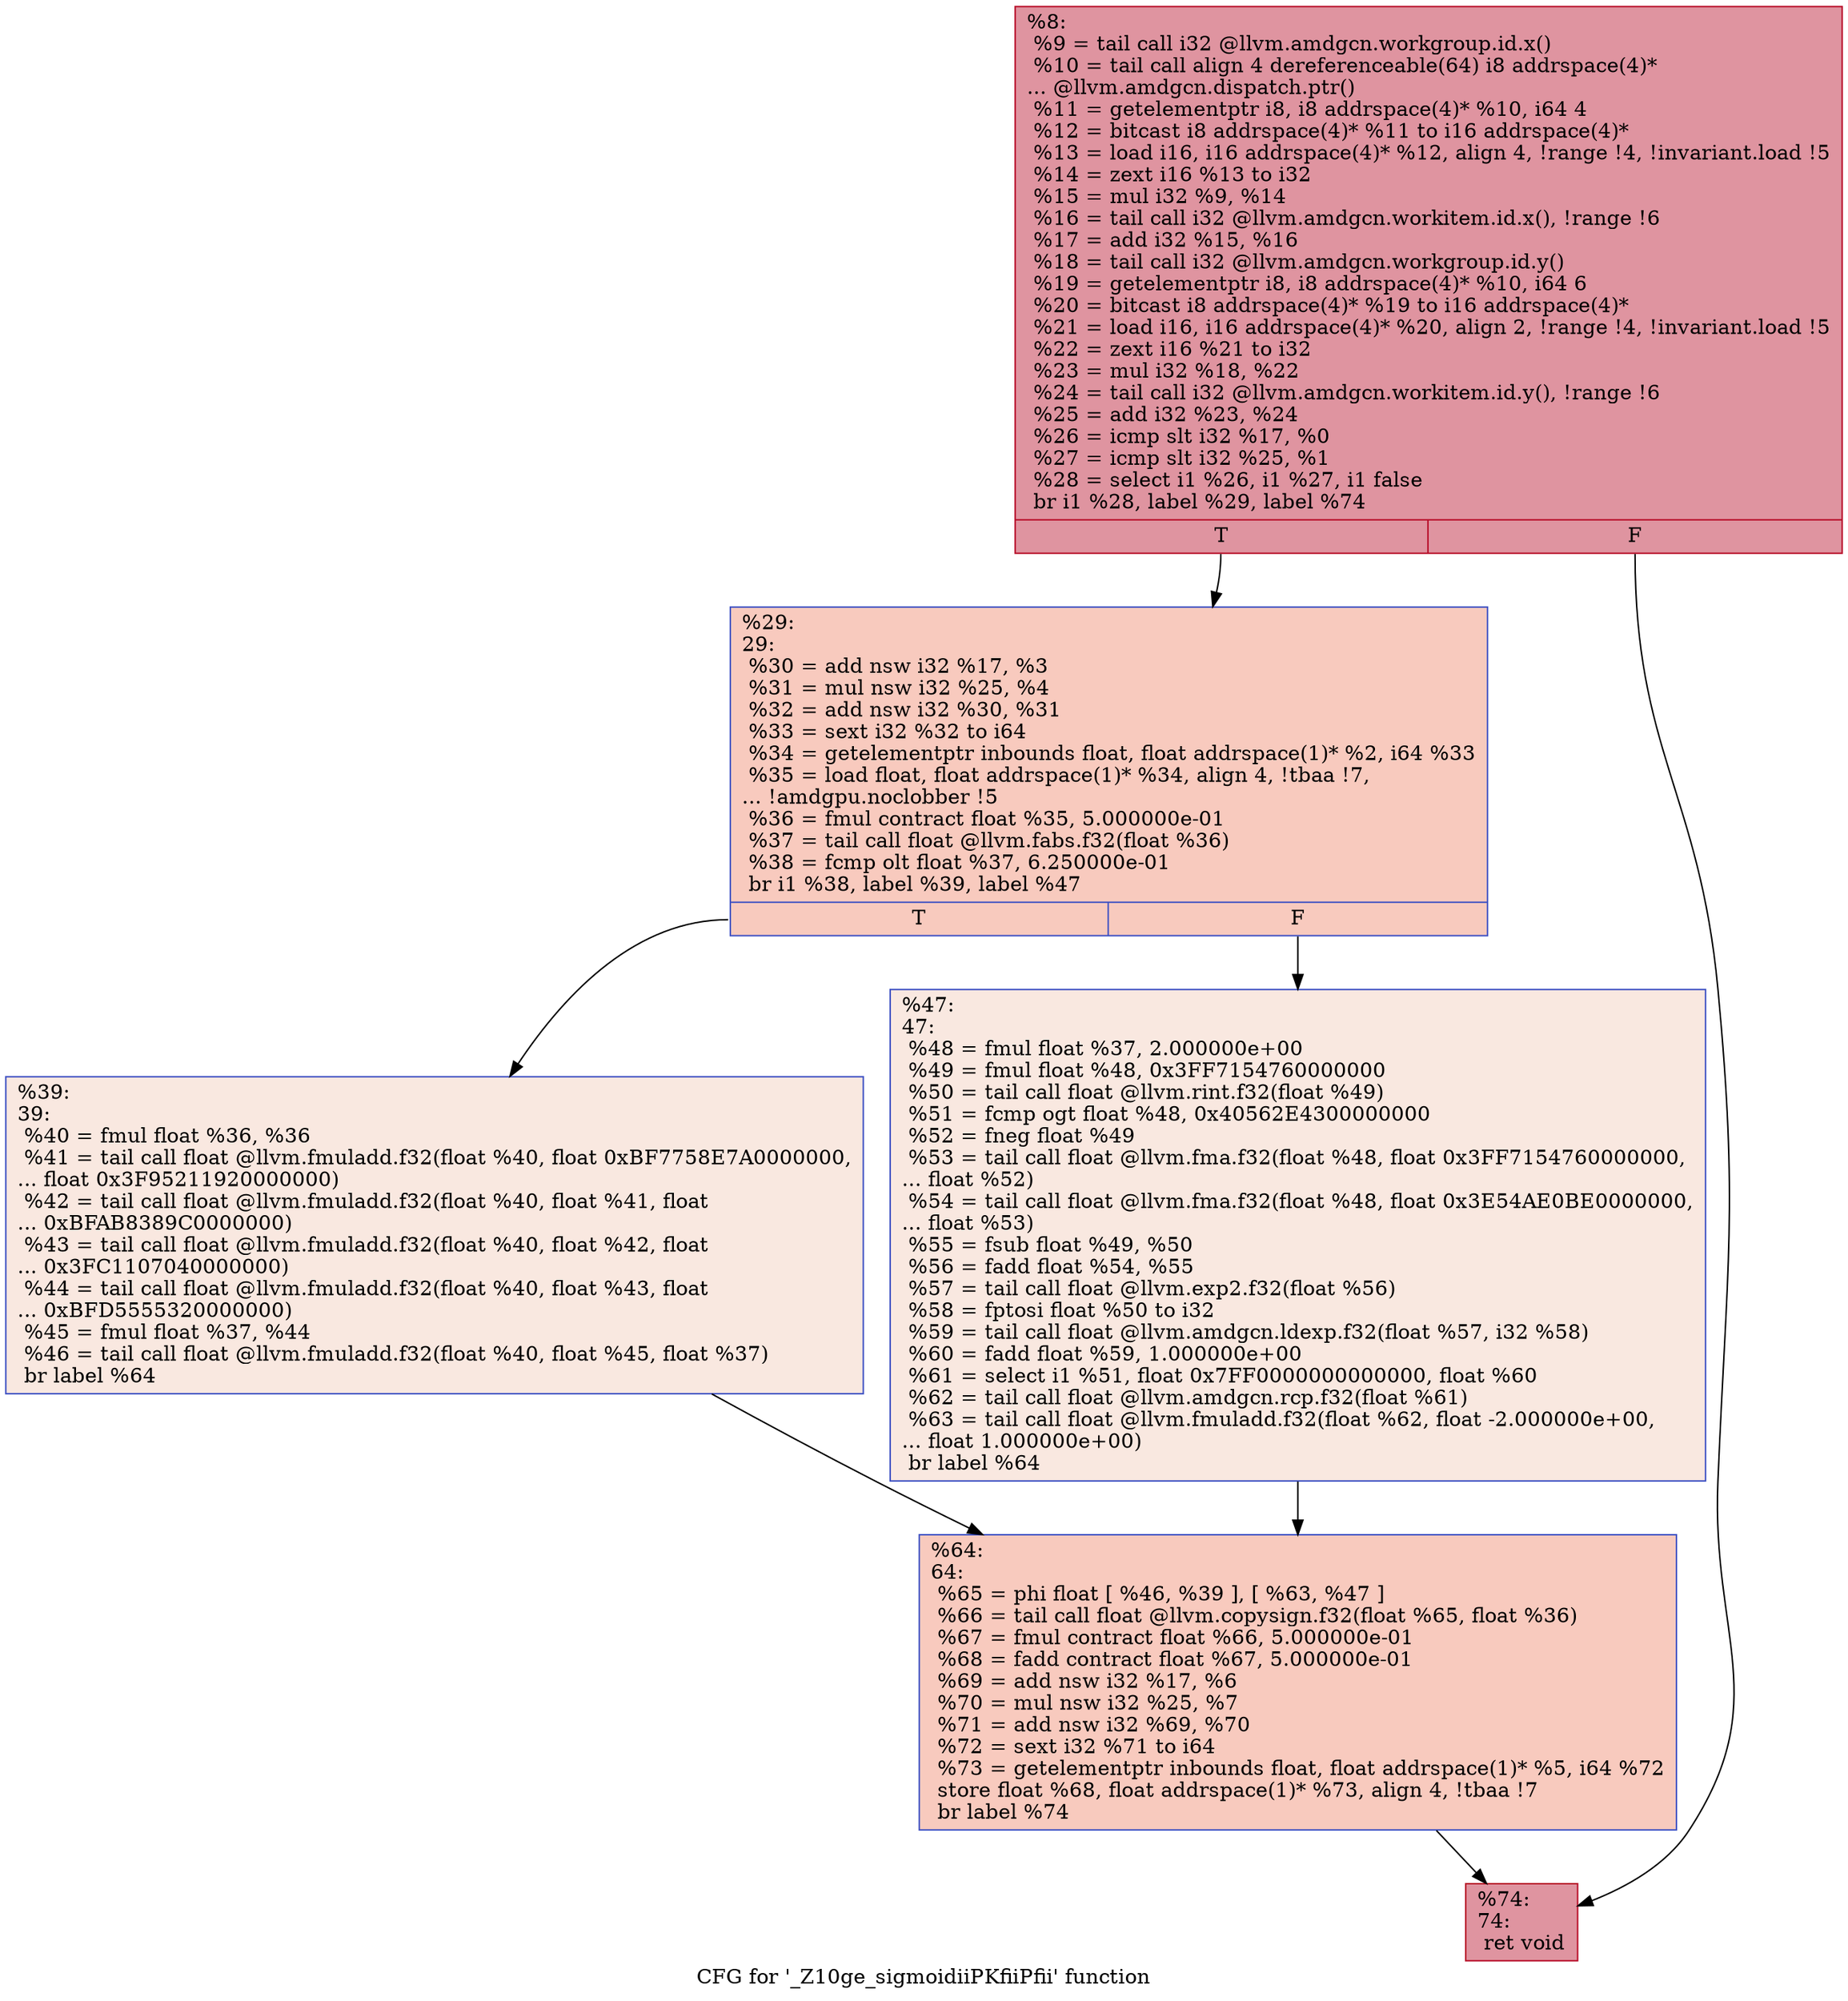 digraph "CFG for '_Z10ge_sigmoidiiPKfiiPfii' function" {
	label="CFG for '_Z10ge_sigmoidiiPKfiiPfii' function";

	Node0x6180150 [shape=record,color="#b70d28ff", style=filled, fillcolor="#b70d2870",label="{%8:\l  %9 = tail call i32 @llvm.amdgcn.workgroup.id.x()\l  %10 = tail call align 4 dereferenceable(64) i8 addrspace(4)*\l... @llvm.amdgcn.dispatch.ptr()\l  %11 = getelementptr i8, i8 addrspace(4)* %10, i64 4\l  %12 = bitcast i8 addrspace(4)* %11 to i16 addrspace(4)*\l  %13 = load i16, i16 addrspace(4)* %12, align 4, !range !4, !invariant.load !5\l  %14 = zext i16 %13 to i32\l  %15 = mul i32 %9, %14\l  %16 = tail call i32 @llvm.amdgcn.workitem.id.x(), !range !6\l  %17 = add i32 %15, %16\l  %18 = tail call i32 @llvm.amdgcn.workgroup.id.y()\l  %19 = getelementptr i8, i8 addrspace(4)* %10, i64 6\l  %20 = bitcast i8 addrspace(4)* %19 to i16 addrspace(4)*\l  %21 = load i16, i16 addrspace(4)* %20, align 2, !range !4, !invariant.load !5\l  %22 = zext i16 %21 to i32\l  %23 = mul i32 %18, %22\l  %24 = tail call i32 @llvm.amdgcn.workitem.id.y(), !range !6\l  %25 = add i32 %23, %24\l  %26 = icmp slt i32 %17, %0\l  %27 = icmp slt i32 %25, %1\l  %28 = select i1 %26, i1 %27, i1 false\l  br i1 %28, label %29, label %74\l|{<s0>T|<s1>F}}"];
	Node0x6180150:s0 -> Node0x6183b90;
	Node0x6180150:s1 -> Node0x6183c20;
	Node0x6183b90 [shape=record,color="#3d50c3ff", style=filled, fillcolor="#ef886b70",label="{%29:\l29:                                               \l  %30 = add nsw i32 %17, %3\l  %31 = mul nsw i32 %25, %4\l  %32 = add nsw i32 %30, %31\l  %33 = sext i32 %32 to i64\l  %34 = getelementptr inbounds float, float addrspace(1)* %2, i64 %33\l  %35 = load float, float addrspace(1)* %34, align 4, !tbaa !7,\l... !amdgpu.noclobber !5\l  %36 = fmul contract float %35, 5.000000e-01\l  %37 = tail call float @llvm.fabs.f32(float %36)\l  %38 = fcmp olt float %37, 6.250000e-01\l  br i1 %38, label %39, label %47\l|{<s0>T|<s1>F}}"];
	Node0x6183b90:s0 -> Node0x61850b0;
	Node0x6183b90:s1 -> Node0x6185140;
	Node0x61850b0 [shape=record,color="#3d50c3ff", style=filled, fillcolor="#f1ccb870",label="{%39:\l39:                                               \l  %40 = fmul float %36, %36\l  %41 = tail call float @llvm.fmuladd.f32(float %40, float 0xBF7758E7A0000000,\l... float 0x3F95211920000000)\l  %42 = tail call float @llvm.fmuladd.f32(float %40, float %41, float\l... 0xBFAB8389C0000000)\l  %43 = tail call float @llvm.fmuladd.f32(float %40, float %42, float\l... 0x3FC1107040000000)\l  %44 = tail call float @llvm.fmuladd.f32(float %40, float %43, float\l... 0xBFD5555320000000)\l  %45 = fmul float %37, %44\l  %46 = tail call float @llvm.fmuladd.f32(float %40, float %45, float %37)\l  br label %64\l}"];
	Node0x61850b0 -> Node0x6185c80;
	Node0x6185140 [shape=record,color="#3d50c3ff", style=filled, fillcolor="#f1ccb870",label="{%47:\l47:                                               \l  %48 = fmul float %37, 2.000000e+00\l  %49 = fmul float %48, 0x3FF7154760000000\l  %50 = tail call float @llvm.rint.f32(float %49)\l  %51 = fcmp ogt float %48, 0x40562E4300000000\l  %52 = fneg float %49\l  %53 = tail call float @llvm.fma.f32(float %48, float 0x3FF7154760000000,\l... float %52)\l  %54 = tail call float @llvm.fma.f32(float %48, float 0x3E54AE0BE0000000,\l... float %53)\l  %55 = fsub float %49, %50\l  %56 = fadd float %54, %55\l  %57 = tail call float @llvm.exp2.f32(float %56)\l  %58 = fptosi float %50 to i32\l  %59 = tail call float @llvm.amdgcn.ldexp.f32(float %57, i32 %58)\l  %60 = fadd float %59, 1.000000e+00\l  %61 = select i1 %51, float 0x7FF0000000000000, float %60\l  %62 = tail call float @llvm.amdgcn.rcp.f32(float %61)\l  %63 = tail call float @llvm.fmuladd.f32(float %62, float -2.000000e+00,\l... float 1.000000e+00)\l  br label %64\l}"];
	Node0x6185140 -> Node0x6185c80;
	Node0x6185c80 [shape=record,color="#3d50c3ff", style=filled, fillcolor="#ef886b70",label="{%64:\l64:                                               \l  %65 = phi float [ %46, %39 ], [ %63, %47 ]\l  %66 = tail call float @llvm.copysign.f32(float %65, float %36)\l  %67 = fmul contract float %66, 5.000000e-01\l  %68 = fadd contract float %67, 5.000000e-01\l  %69 = add nsw i32 %17, %6\l  %70 = mul nsw i32 %25, %7\l  %71 = add nsw i32 %69, %70\l  %72 = sext i32 %71 to i64\l  %73 = getelementptr inbounds float, float addrspace(1)* %5, i64 %72\l  store float %68, float addrspace(1)* %73, align 4, !tbaa !7\l  br label %74\l}"];
	Node0x6185c80 -> Node0x6183c20;
	Node0x6183c20 [shape=record,color="#b70d28ff", style=filled, fillcolor="#b70d2870",label="{%74:\l74:                                               \l  ret void\l}"];
}
